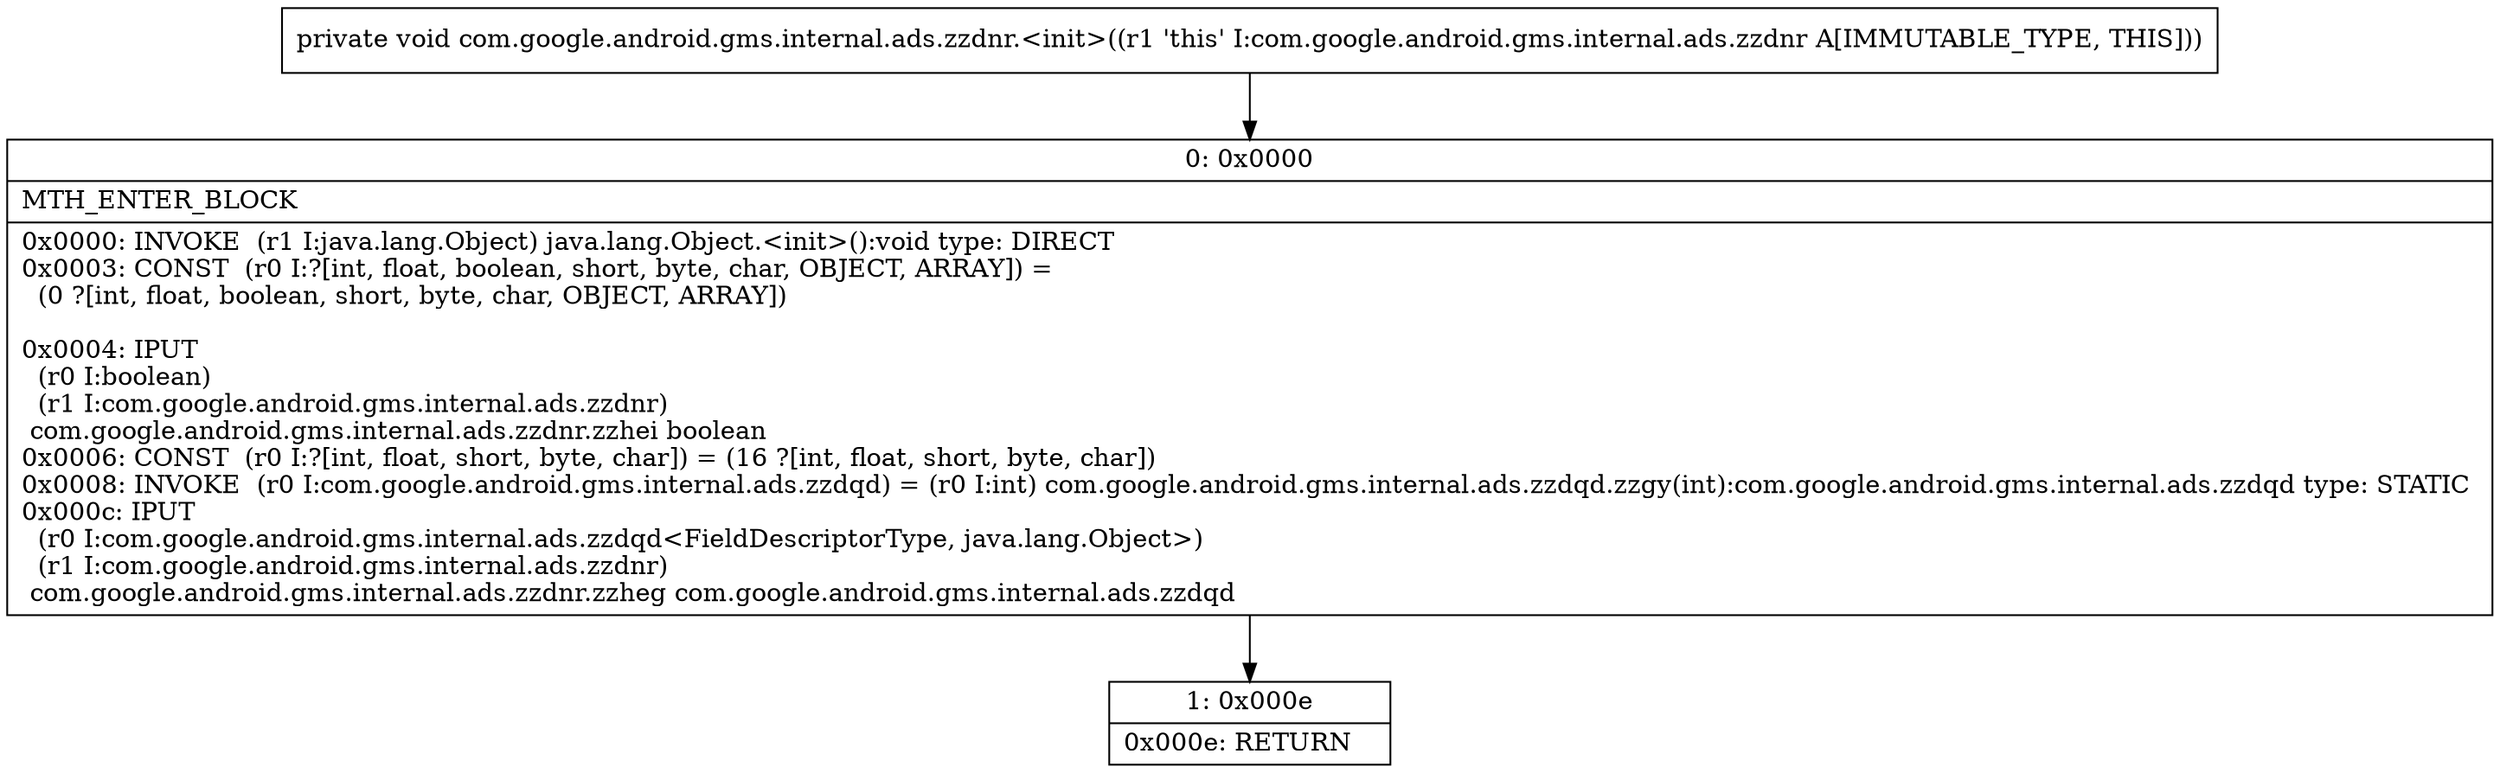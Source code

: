 digraph "CFG forcom.google.android.gms.internal.ads.zzdnr.\<init\>()V" {
Node_0 [shape=record,label="{0\:\ 0x0000|MTH_ENTER_BLOCK\l|0x0000: INVOKE  (r1 I:java.lang.Object) java.lang.Object.\<init\>():void type: DIRECT \l0x0003: CONST  (r0 I:?[int, float, boolean, short, byte, char, OBJECT, ARRAY]) = \l  (0 ?[int, float, boolean, short, byte, char, OBJECT, ARRAY])\l \l0x0004: IPUT  \l  (r0 I:boolean)\l  (r1 I:com.google.android.gms.internal.ads.zzdnr)\l com.google.android.gms.internal.ads.zzdnr.zzhei boolean \l0x0006: CONST  (r0 I:?[int, float, short, byte, char]) = (16 ?[int, float, short, byte, char]) \l0x0008: INVOKE  (r0 I:com.google.android.gms.internal.ads.zzdqd) = (r0 I:int) com.google.android.gms.internal.ads.zzdqd.zzgy(int):com.google.android.gms.internal.ads.zzdqd type: STATIC \l0x000c: IPUT  \l  (r0 I:com.google.android.gms.internal.ads.zzdqd\<FieldDescriptorType, java.lang.Object\>)\l  (r1 I:com.google.android.gms.internal.ads.zzdnr)\l com.google.android.gms.internal.ads.zzdnr.zzheg com.google.android.gms.internal.ads.zzdqd \l}"];
Node_1 [shape=record,label="{1\:\ 0x000e|0x000e: RETURN   \l}"];
MethodNode[shape=record,label="{private void com.google.android.gms.internal.ads.zzdnr.\<init\>((r1 'this' I:com.google.android.gms.internal.ads.zzdnr A[IMMUTABLE_TYPE, THIS])) }"];
MethodNode -> Node_0;
Node_0 -> Node_1;
}

